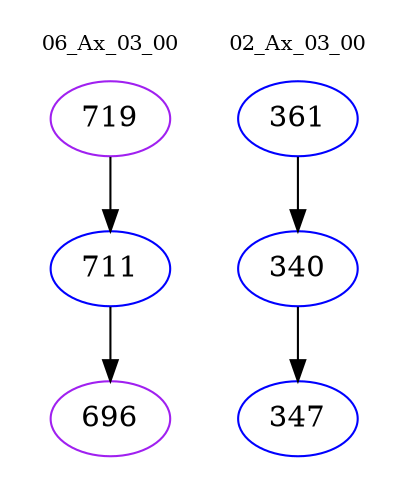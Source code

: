 digraph{
subgraph cluster_0 {
color = white
label = "06_Ax_03_00";
fontsize=10;
T0_719 [label="719", color="purple"]
T0_719 -> T0_711 [color="black"]
T0_711 [label="711", color="blue"]
T0_711 -> T0_696 [color="black"]
T0_696 [label="696", color="purple"]
}
subgraph cluster_1 {
color = white
label = "02_Ax_03_00";
fontsize=10;
T1_361 [label="361", color="blue"]
T1_361 -> T1_340 [color="black"]
T1_340 [label="340", color="blue"]
T1_340 -> T1_347 [color="black"]
T1_347 [label="347", color="blue"]
}
}
